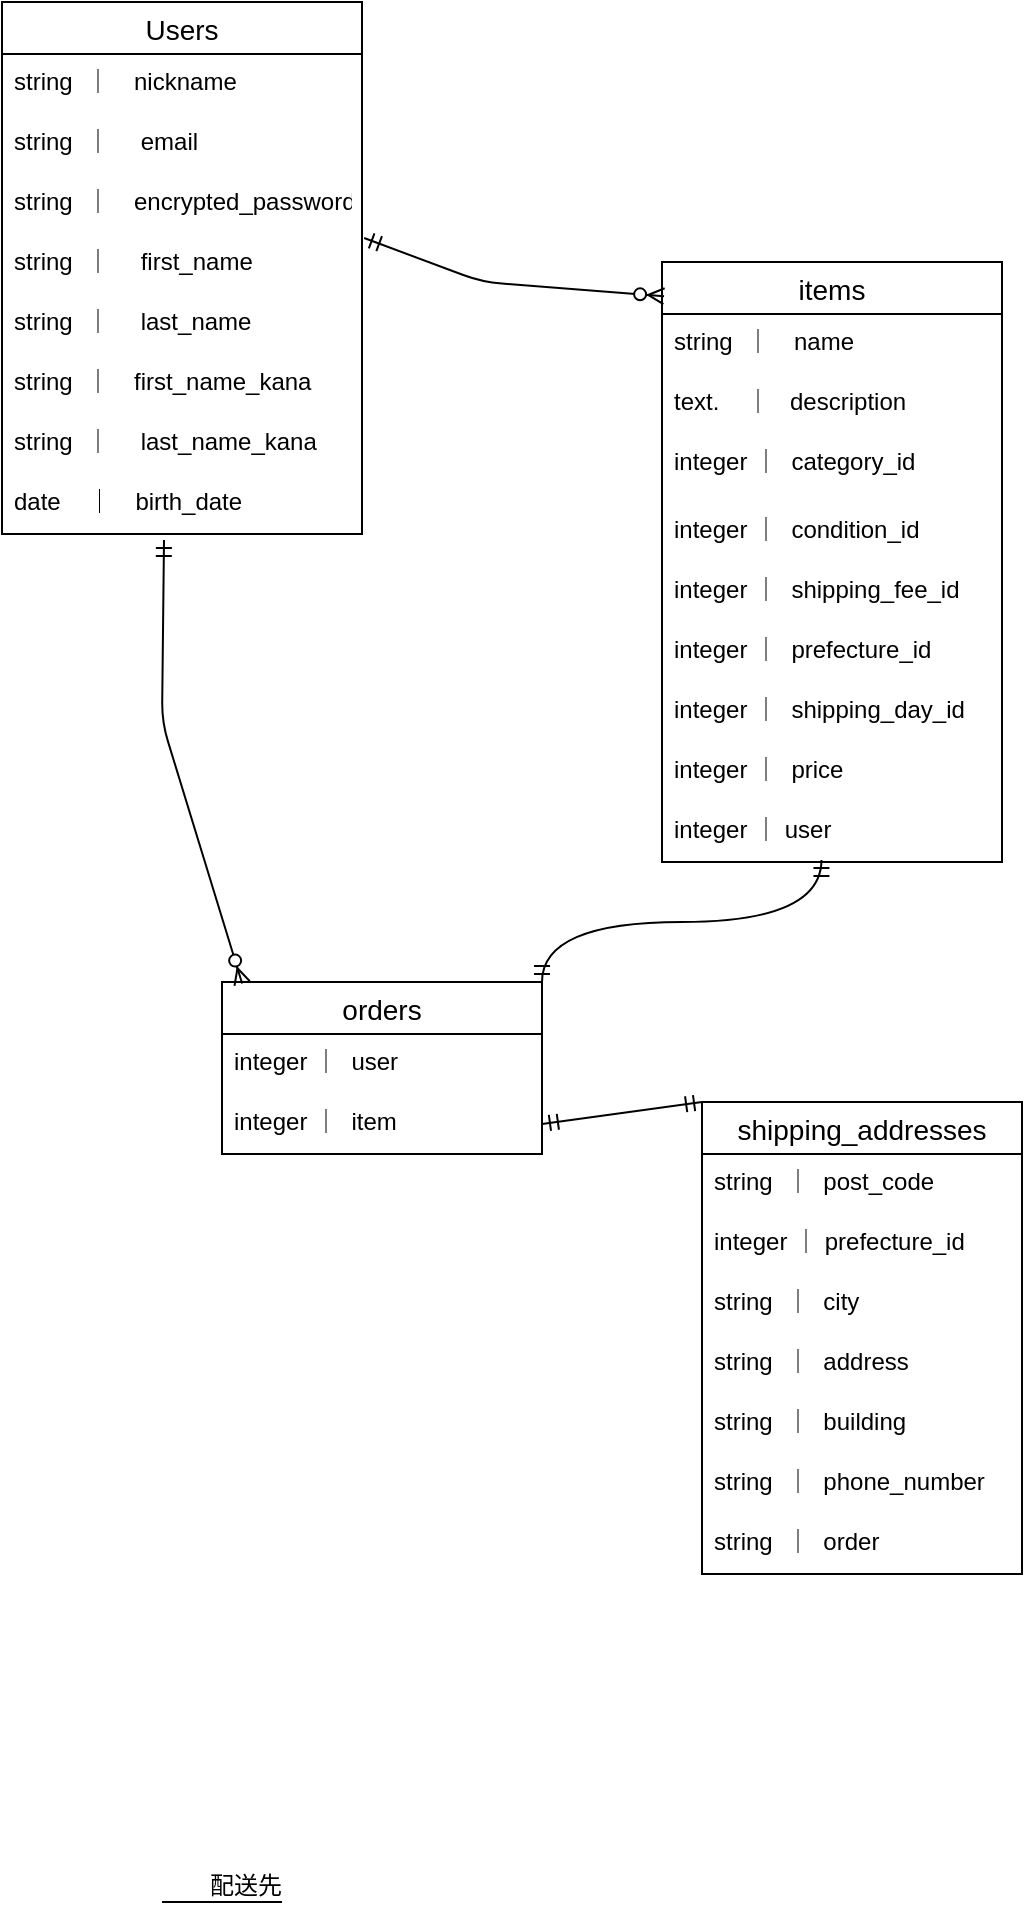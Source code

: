 <mxfile>
    <diagram id="gFkL1ROM1FeN62yDXsl-" name="ページ1">
        <mxGraphModel dx="870" dy="767" grid="1" gridSize="10" guides="1" tooltips="1" connect="1" arrows="1" fold="1" page="1" pageScale="1" pageWidth="827" pageHeight="1169" math="0" shadow="0">
            <root>
                <mxCell id="0"/>
                <mxCell id="1" parent="0"/>
                <mxCell id="122" value="Users" style="swimlane;fontStyle=0;childLayout=stackLayout;horizontal=1;startSize=26;horizontalStack=0;resizeParent=1;resizeParentMax=0;resizeLast=0;collapsible=1;marginBottom=0;align=center;fontSize=14;" parent="1" vertex="1">
                    <mxGeometry x="100" y="10" width="180" height="266" as="geometry">
                        <mxRectangle x="100" y="140" width="60" height="30" as="alternateBounds"/>
                    </mxGeometry>
                </mxCell>
                <mxCell id="123" value="string  ｜　nickname " style="text;strokeColor=none;fillColor=none;spacingLeft=4;spacingRight=4;overflow=hidden;rotatable=0;points=[[0,0.5],[1,0.5]];portConstraint=eastwest;fontSize=12;" parent="122" vertex="1">
                    <mxGeometry y="26" width="180" height="30" as="geometry"/>
                </mxCell>
                <mxCell id="124" value="string  ｜　 email" style="text;strokeColor=none;fillColor=none;spacingLeft=4;spacingRight=4;overflow=hidden;rotatable=0;points=[[0,0.5],[1,0.5]];portConstraint=eastwest;fontSize=12;" parent="122" vertex="1">
                    <mxGeometry y="56" width="180" height="30" as="geometry"/>
                </mxCell>
                <mxCell id="125" value="string  ｜　encrypted_password " style="text;strokeColor=none;fillColor=none;spacingLeft=4;spacingRight=4;overflow=hidden;rotatable=0;points=[[0,0.5],[1,0.5]];portConstraint=eastwest;fontSize=12;" parent="122" vertex="1">
                    <mxGeometry y="86" width="180" height="30" as="geometry"/>
                </mxCell>
                <mxCell id="164" value="string  ｜　 first_name" style="text;strokeColor=none;fillColor=none;spacingLeft=4;spacingRight=4;overflow=hidden;rotatable=0;points=[[0,0.5],[1,0.5]];portConstraint=eastwest;fontSize=12;" parent="122" vertex="1">
                    <mxGeometry y="116" width="180" height="30" as="geometry"/>
                </mxCell>
                <mxCell id="169" value="string  ｜　 last_name" style="text;strokeColor=none;fillColor=none;spacingLeft=4;spacingRight=4;overflow=hidden;rotatable=0;points=[[0,0.5],[1,0.5]];portConstraint=eastwest;fontSize=12;" parent="122" vertex="1">
                    <mxGeometry y="146" width="180" height="30" as="geometry"/>
                </mxCell>
                <mxCell id="172" value="string  ｜　first_name_kana " style="text;strokeColor=none;fillColor=none;spacingLeft=4;spacingRight=4;overflow=hidden;rotatable=0;points=[[0,0.5],[1,0.5]];portConstraint=eastwest;fontSize=12;" parent="122" vertex="1">
                    <mxGeometry y="176" width="180" height="30" as="geometry"/>
                </mxCell>
                <mxCell id="171" value="string  ｜　 last_name_kana" style="text;strokeColor=none;fillColor=none;spacingLeft=4;spacingRight=4;overflow=hidden;rotatable=0;points=[[0,0.5],[1,0.5]];portConstraint=eastwest;fontSize=12;" parent="122" vertex="1">
                    <mxGeometry y="206" width="180" height="30" as="geometry"/>
                </mxCell>
                <mxCell id="170" value="date    ｜　birth_date " style="text;strokeColor=none;fillColor=none;spacingLeft=4;spacingRight=4;overflow=hidden;rotatable=0;points=[[0,0.5],[1,0.5]];portConstraint=eastwest;fontSize=12;" parent="122" vertex="1">
                    <mxGeometry y="236" width="180" height="30" as="geometry"/>
                </mxCell>
                <mxCell id="126" value="items" style="swimlane;fontStyle=0;childLayout=stackLayout;horizontal=1;startSize=26;horizontalStack=0;resizeParent=1;resizeParentMax=0;resizeLast=0;collapsible=1;marginBottom=0;align=center;fontSize=14;" parent="1" vertex="1">
                    <mxGeometry x="430" y="140" width="170" height="300" as="geometry"/>
                </mxCell>
                <mxCell id="127" value="string  ｜　name" style="text;strokeColor=none;fillColor=none;spacingLeft=4;spacingRight=4;overflow=hidden;rotatable=0;points=[[0,0.5],[1,0.5]];portConstraint=eastwest;fontSize=12;" parent="126" vertex="1">
                    <mxGeometry y="26" width="170" height="30" as="geometry"/>
                </mxCell>
                <mxCell id="128" value="text.    ｜   description " style="text;strokeColor=none;fillColor=none;spacingLeft=4;spacingRight=4;overflow=hidden;rotatable=0;points=[[0,0.5],[1,0.5]];portConstraint=eastwest;fontSize=12;" parent="126" vertex="1">
                    <mxGeometry y="56" width="170" height="30" as="geometry"/>
                </mxCell>
                <mxCell id="129" value="integer ｜  category_id" style="text;strokeColor=none;fillColor=none;spacingLeft=4;spacingRight=4;overflow=hidden;rotatable=0;points=[[0,0.5],[1,0.5]];portConstraint=eastwest;fontSize=12;" parent="126" vertex="1">
                    <mxGeometry y="86" width="170" height="34" as="geometry"/>
                </mxCell>
                <mxCell id="174" value="integer ｜  condition_id" style="text;strokeColor=none;fillColor=none;spacingLeft=4;spacingRight=4;overflow=hidden;rotatable=0;points=[[0,0.5],[1,0.5]];portConstraint=eastwest;fontSize=12;" parent="126" vertex="1">
                    <mxGeometry y="120" width="170" height="30" as="geometry"/>
                </mxCell>
                <mxCell id="175" value="integer ｜  shipping_fee_id" style="text;strokeColor=none;fillColor=none;spacingLeft=4;spacingRight=4;overflow=hidden;rotatable=0;points=[[0,0.5],[1,0.5]];portConstraint=eastwest;fontSize=12;" parent="126" vertex="1">
                    <mxGeometry y="150" width="170" height="30" as="geometry"/>
                </mxCell>
                <mxCell id="176" value="integer ｜  prefecture_id" style="text;strokeColor=none;fillColor=none;spacingLeft=4;spacingRight=4;overflow=hidden;rotatable=0;points=[[0,0.5],[1,0.5]];portConstraint=eastwest;fontSize=12;" parent="126" vertex="1">
                    <mxGeometry y="180" width="170" height="30" as="geometry"/>
                </mxCell>
                <mxCell id="177" value="integer ｜  shipping_day_id" style="text;strokeColor=none;fillColor=none;spacingLeft=4;spacingRight=4;overflow=hidden;rotatable=0;points=[[0,0.5],[1,0.5]];portConstraint=eastwest;fontSize=12;" parent="126" vertex="1">
                    <mxGeometry y="210" width="170" height="30" as="geometry"/>
                </mxCell>
                <mxCell id="178" value="integer ｜  price" style="text;strokeColor=none;fillColor=none;spacingLeft=4;spacingRight=4;overflow=hidden;rotatable=0;points=[[0,0.5],[1,0.5]];portConstraint=eastwest;fontSize=12;" parent="126" vertex="1">
                    <mxGeometry y="240" width="170" height="30" as="geometry"/>
                </mxCell>
                <mxCell id="179" value="integer ｜ user" style="text;strokeColor=none;fillColor=none;spacingLeft=4;spacingRight=4;overflow=hidden;rotatable=0;points=[[0,0.5],[1,0.5]];portConstraint=eastwest;fontSize=12;" parent="126" vertex="1">
                    <mxGeometry y="270" width="170" height="30" as="geometry"/>
                </mxCell>
                <mxCell id="130" value="orders" style="swimlane;fontStyle=0;childLayout=stackLayout;horizontal=1;startSize=26;horizontalStack=0;resizeParent=1;resizeParentMax=0;resizeLast=0;collapsible=1;marginBottom=0;align=center;fontSize=14;" parent="1" vertex="1">
                    <mxGeometry x="210" y="500" width="160" height="86" as="geometry"/>
                </mxCell>
                <mxCell id="131" value="integer ｜  user" style="text;strokeColor=none;fillColor=none;spacingLeft=4;spacingRight=4;overflow=hidden;rotatable=0;points=[[0,0.5],[1,0.5]];portConstraint=eastwest;fontSize=12;" parent="130" vertex="1">
                    <mxGeometry y="26" width="160" height="30" as="geometry"/>
                </mxCell>
                <mxCell id="132" value="integer ｜  item" style="text;strokeColor=none;fillColor=none;spacingLeft=4;spacingRight=4;overflow=hidden;rotatable=0;points=[[0,0.5],[1,0.5]];portConstraint=eastwest;fontSize=12;" parent="130" vertex="1">
                    <mxGeometry y="56" width="160" height="30" as="geometry"/>
                </mxCell>
                <mxCell id="134" value="shipping_addresses" style="swimlane;fontStyle=0;childLayout=stackLayout;horizontal=1;startSize=26;horizontalStack=0;resizeParent=1;resizeParentMax=0;resizeLast=0;collapsible=1;marginBottom=0;align=center;fontSize=14;" parent="1" vertex="1">
                    <mxGeometry x="450" y="560" width="160" height="236" as="geometry"/>
                </mxCell>
                <mxCell id="135" value="string  ｜  post_code" style="text;strokeColor=none;fillColor=none;spacingLeft=4;spacingRight=4;overflow=hidden;rotatable=0;points=[[0,0.5],[1,0.5]];portConstraint=eastwest;fontSize=12;" parent="134" vertex="1">
                    <mxGeometry y="26" width="160" height="30" as="geometry"/>
                </mxCell>
                <mxCell id="136" value="integer ｜ prefecture_id" style="text;strokeColor=none;fillColor=none;spacingLeft=4;spacingRight=4;overflow=hidden;rotatable=0;points=[[0,0.5],[1,0.5]];portConstraint=eastwest;fontSize=12;" parent="134" vertex="1">
                    <mxGeometry y="56" width="160" height="30" as="geometry"/>
                </mxCell>
                <mxCell id="137" value="string  ｜  city" style="text;strokeColor=none;fillColor=none;spacingLeft=4;spacingRight=4;overflow=hidden;rotatable=0;points=[[0,0.5],[1,0.5]];portConstraint=eastwest;fontSize=12;" parent="134" vertex="1">
                    <mxGeometry y="86" width="160" height="30" as="geometry"/>
                </mxCell>
                <mxCell id="190" value="string  ｜  address" style="text;strokeColor=none;fillColor=none;spacingLeft=4;spacingRight=4;overflow=hidden;rotatable=0;points=[[0,0.5],[1,0.5]];portConstraint=eastwest;fontSize=12;" parent="134" vertex="1">
                    <mxGeometry y="116" width="160" height="30" as="geometry"/>
                </mxCell>
                <mxCell id="189" value="string  ｜  building" style="text;strokeColor=none;fillColor=none;spacingLeft=4;spacingRight=4;overflow=hidden;rotatable=0;points=[[0,0.5],[1,0.5]];portConstraint=eastwest;fontSize=12;" parent="134" vertex="1">
                    <mxGeometry y="146" width="160" height="30" as="geometry"/>
                </mxCell>
                <mxCell id="188" value="string  ｜  phone_number" style="text;strokeColor=none;fillColor=none;spacingLeft=4;spacingRight=4;overflow=hidden;rotatable=0;points=[[0,0.5],[1,0.5]];portConstraint=eastwest;fontSize=12;" parent="134" vertex="1">
                    <mxGeometry y="176" width="160" height="30" as="geometry"/>
                </mxCell>
                <mxCell id="191" value="string  ｜  order" style="text;strokeColor=none;fillColor=none;spacingLeft=4;spacingRight=4;overflow=hidden;rotatable=0;points=[[0,0.5],[1,0.5]];portConstraint=eastwest;fontSize=12;" parent="134" vertex="1">
                    <mxGeometry y="206" width="160" height="30" as="geometry"/>
                </mxCell>
                <mxCell id="139" value="" style="fontSize=12;html=1;endArrow=ERzeroToMany;startArrow=ERmandOne;exitX=0.45;exitY=1.1;exitDx=0;exitDy=0;entryX=0.063;entryY=0.009;entryDx=0;entryDy=0;exitPerimeter=0;entryPerimeter=0;" parent="1" source="170" target="130" edge="1">
                    <mxGeometry width="100" height="100" relative="1" as="geometry">
                        <mxPoint x="50" y="230" as="sourcePoint"/>
                        <mxPoint x="110" y="650" as="targetPoint"/>
                        <Array as="points">
                            <mxPoint x="180" y="370"/>
                        </Array>
                    </mxGeometry>
                </mxCell>
                <mxCell id="140" value="" style="fontSize=12;html=1;endArrow=ERzeroToMany;startArrow=ERmandOne;exitX=1.006;exitY=1.067;exitDx=0;exitDy=0;exitPerimeter=0;entryX=0.006;entryY=0.057;entryDx=0;entryDy=0;entryPerimeter=0;" parent="1" source="125" target="126" edge="1">
                    <mxGeometry width="100" height="100" relative="1" as="geometry">
                        <mxPoint x="300" y="290" as="sourcePoint"/>
                        <mxPoint x="320" y="380" as="targetPoint"/>
                        <Array as="points">
                            <mxPoint x="340" y="150"/>
                        </Array>
                    </mxGeometry>
                </mxCell>
                <mxCell id="141" value="" style="edgeStyle=orthogonalEdgeStyle;fontSize=12;html=1;endArrow=ERmandOne;startArrow=ERmandOne;curved=1;exitX=1;exitY=0;exitDx=0;exitDy=0;entryX=0.469;entryY=0.967;entryDx=0;entryDy=0;entryPerimeter=0;" parent="1" source="130" target="179" edge="1">
                    <mxGeometry width="100" height="100" relative="1" as="geometry">
                        <mxPoint x="270" y="610" as="sourcePoint"/>
                        <mxPoint x="419" y="550" as="targetPoint"/>
                    </mxGeometry>
                </mxCell>
                <mxCell id="142" value="" style="fontSize=12;html=1;endArrow=ERmandOne;startArrow=ERmandOne;entryX=1;entryY=0.5;entryDx=0;entryDy=0;exitX=0;exitY=0;exitDx=0;exitDy=0;" parent="1" target="132" edge="1" source="134">
                    <mxGeometry width="100" height="100" relative="1" as="geometry">
                        <mxPoint x="190" y="810" as="sourcePoint"/>
                        <mxPoint x="200" y="910" as="targetPoint"/>
                    </mxGeometry>
                </mxCell>
                <mxCell id="186" value="" style="endArrow=none;html=1;rounded=0;" parent="1" edge="1">
                    <mxGeometry relative="1" as="geometry">
                        <mxPoint x="180" y="960" as="sourcePoint"/>
                        <mxPoint x="240" y="960" as="targetPoint"/>
                        <Array as="points">
                            <mxPoint x="210" y="960"/>
                            <mxPoint x="220" y="960"/>
                        </Array>
                    </mxGeometry>
                </mxCell>
                <mxCell id="187" value="配送先" style="resizable=0;html=1;align=right;verticalAlign=bottom;" parent="186" connectable="0" vertex="1">
                    <mxGeometry x="1" relative="1" as="geometry"/>
                </mxCell>
            </root>
        </mxGraphModel>
    </diagram>
</mxfile>